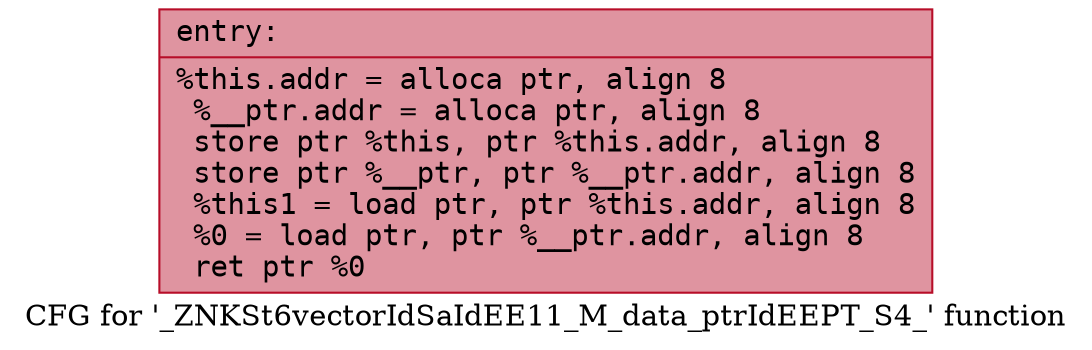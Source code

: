 digraph "CFG for '_ZNKSt6vectorIdSaIdEE11_M_data_ptrIdEEPT_S4_' function" {
	label="CFG for '_ZNKSt6vectorIdSaIdEE11_M_data_ptrIdEEPT_S4_' function";

	Node0x55aea92ffa30 [shape=record,color="#b70d28ff", style=filled, fillcolor="#b70d2870" fontname="Courier",label="{entry:\l|  %this.addr = alloca ptr, align 8\l  %__ptr.addr = alloca ptr, align 8\l  store ptr %this, ptr %this.addr, align 8\l  store ptr %__ptr, ptr %__ptr.addr, align 8\l  %this1 = load ptr, ptr %this.addr, align 8\l  %0 = load ptr, ptr %__ptr.addr, align 8\l  ret ptr %0\l}"];
}
